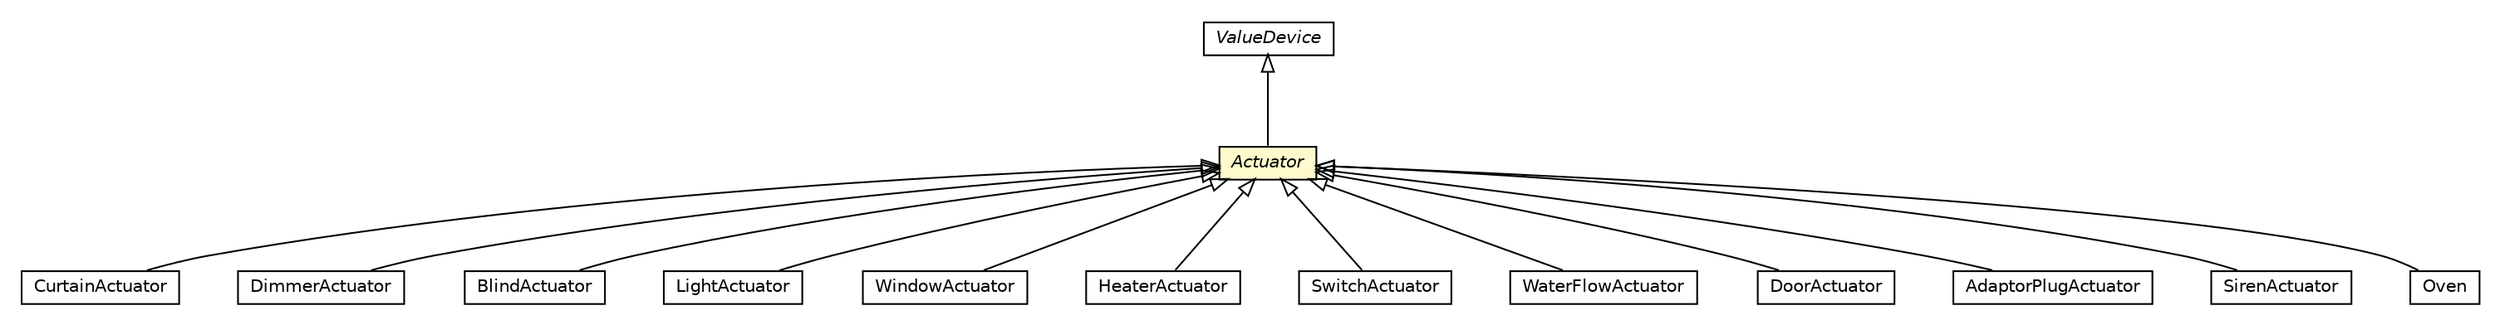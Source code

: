 #!/usr/local/bin/dot
#
# Class diagram 
# Generated by UMLGraph version R5_6-24-gf6e263 (http://www.umlgraph.org/)
#

digraph G {
	edge [fontname="Helvetica",fontsize=10,labelfontname="Helvetica",labelfontsize=10];
	node [fontname="Helvetica",fontsize=10,shape=plaintext];
	nodesep=0.25;
	ranksep=0.5;
	// org.universAAL.ontology.device.ValueDevice
	c1940739 [label=<<table title="org.universAAL.ontology.device.ValueDevice" border="0" cellborder="1" cellspacing="0" cellpadding="2" port="p" href="./ValueDevice.html">
		<tr><td><table border="0" cellspacing="0" cellpadding="1">
<tr><td align="center" balign="center"><font face="Helvetica-Oblique"> ValueDevice </font></td></tr>
		</table></td></tr>
		</table>>, URL="./ValueDevice.html", fontname="Helvetica", fontcolor="black", fontsize=10.0];
	// org.universAAL.ontology.device.CurtainActuator
	c1940750 [label=<<table title="org.universAAL.ontology.device.CurtainActuator" border="0" cellborder="1" cellspacing="0" cellpadding="2" port="p" href="./CurtainActuator.html">
		<tr><td><table border="0" cellspacing="0" cellpadding="1">
<tr><td align="center" balign="center"> CurtainActuator </td></tr>
		</table></td></tr>
		</table>>, URL="./CurtainActuator.html", fontname="Helvetica", fontcolor="black", fontsize=10.0];
	// org.universAAL.ontology.device.DimmerActuator
	c1940753 [label=<<table title="org.universAAL.ontology.device.DimmerActuator" border="0" cellborder="1" cellspacing="0" cellpadding="2" port="p" href="./DimmerActuator.html">
		<tr><td><table border="0" cellspacing="0" cellpadding="1">
<tr><td align="center" balign="center"> DimmerActuator </td></tr>
		</table></td></tr>
		</table>>, URL="./DimmerActuator.html", fontname="Helvetica", fontcolor="black", fontsize=10.0];
	// org.universAAL.ontology.device.BlindActuator
	c1940756 [label=<<table title="org.universAAL.ontology.device.BlindActuator" border="0" cellborder="1" cellspacing="0" cellpadding="2" port="p" href="./BlindActuator.html">
		<tr><td><table border="0" cellspacing="0" cellpadding="1">
<tr><td align="center" balign="center"> BlindActuator </td></tr>
		</table></td></tr>
		</table>>, URL="./BlindActuator.html", fontname="Helvetica", fontcolor="black", fontsize=10.0];
	// org.universAAL.ontology.device.LightActuator
	c1940757 [label=<<table title="org.universAAL.ontology.device.LightActuator" border="0" cellborder="1" cellspacing="0" cellpadding="2" port="p" href="./LightActuator.html">
		<tr><td><table border="0" cellspacing="0" cellpadding="1">
<tr><td align="center" balign="center"> LightActuator </td></tr>
		</table></td></tr>
		</table>>, URL="./LightActuator.html", fontname="Helvetica", fontcolor="black", fontsize=10.0];
	// org.universAAL.ontology.device.Actuator
	c1940760 [label=<<table title="org.universAAL.ontology.device.Actuator" border="0" cellborder="1" cellspacing="0" cellpadding="2" port="p" bgcolor="lemonChiffon" href="./Actuator.html">
		<tr><td><table border="0" cellspacing="0" cellpadding="1">
<tr><td align="center" balign="center"><font face="Helvetica-Oblique"> Actuator </font></td></tr>
		</table></td></tr>
		</table>>, URL="./Actuator.html", fontname="Helvetica", fontcolor="black", fontsize=10.0];
	// org.universAAL.ontology.device.WindowActuator
	c1940763 [label=<<table title="org.universAAL.ontology.device.WindowActuator" border="0" cellborder="1" cellspacing="0" cellpadding="2" port="p" href="./WindowActuator.html">
		<tr><td><table border="0" cellspacing="0" cellpadding="1">
<tr><td align="center" balign="center"> WindowActuator </td></tr>
		</table></td></tr>
		</table>>, URL="./WindowActuator.html", fontname="Helvetica", fontcolor="black", fontsize=10.0];
	// org.universAAL.ontology.device.HeaterActuator
	c1940765 [label=<<table title="org.universAAL.ontology.device.HeaterActuator" border="0" cellborder="1" cellspacing="0" cellpadding="2" port="p" href="./HeaterActuator.html">
		<tr><td><table border="0" cellspacing="0" cellpadding="1">
<tr><td align="center" balign="center"> HeaterActuator </td></tr>
		</table></td></tr>
		</table>>, URL="./HeaterActuator.html", fontname="Helvetica", fontcolor="black", fontsize=10.0];
	// org.universAAL.ontology.device.SwitchActuator
	c1940766 [label=<<table title="org.universAAL.ontology.device.SwitchActuator" border="0" cellborder="1" cellspacing="0" cellpadding="2" port="p" href="./SwitchActuator.html">
		<tr><td><table border="0" cellspacing="0" cellpadding="1">
<tr><td align="center" balign="center"> SwitchActuator </td></tr>
		</table></td></tr>
		</table>>, URL="./SwitchActuator.html", fontname="Helvetica", fontcolor="black", fontsize=10.0];
	// org.universAAL.ontology.device.WaterFlowActuator
	c1940768 [label=<<table title="org.universAAL.ontology.device.WaterFlowActuator" border="0" cellborder="1" cellspacing="0" cellpadding="2" port="p" href="./WaterFlowActuator.html">
		<tr><td><table border="0" cellspacing="0" cellpadding="1">
<tr><td align="center" balign="center"> WaterFlowActuator </td></tr>
		</table></td></tr>
		</table>>, URL="./WaterFlowActuator.html", fontname="Helvetica", fontcolor="black", fontsize=10.0];
	// org.universAAL.ontology.device.DoorActuator
	c1940782 [label=<<table title="org.universAAL.ontology.device.DoorActuator" border="0" cellborder="1" cellspacing="0" cellpadding="2" port="p" href="./DoorActuator.html">
		<tr><td><table border="0" cellspacing="0" cellpadding="1">
<tr><td align="center" balign="center"> DoorActuator </td></tr>
		</table></td></tr>
		</table>>, URL="./DoorActuator.html", fontname="Helvetica", fontcolor="black", fontsize=10.0];
	// org.universAAL.ontology.activityhub.ext.AdaptorPlugActuator
	c1940883 [label=<<table title="org.universAAL.ontology.activityhub.ext.AdaptorPlugActuator" border="0" cellborder="1" cellspacing="0" cellpadding="2" port="p" href="../activityhub/ext/AdaptorPlugActuator.html">
		<tr><td><table border="0" cellspacing="0" cellpadding="1">
<tr><td align="center" balign="center"> AdaptorPlugActuator </td></tr>
		</table></td></tr>
		</table>>, URL="../activityhub/ext/AdaptorPlugActuator.html", fontname="Helvetica", fontcolor="black", fontsize=10.0];
	// org.universAAL.ontology.device.home.SirenActuator
	c1940914 [label=<<table title="org.universAAL.ontology.device.home.SirenActuator" border="0" cellborder="1" cellspacing="0" cellpadding="2" port="p" href="./home/SirenActuator.html">
		<tr><td><table border="0" cellspacing="0" cellpadding="1">
<tr><td align="center" balign="center"> SirenActuator </td></tr>
		</table></td></tr>
		</table>>, URL="./home/SirenActuator.html", fontname="Helvetica", fontcolor="black", fontsize=10.0];
	// org.universAAL.ontology.device.home.Oven
	c1940915 [label=<<table title="org.universAAL.ontology.device.home.Oven" border="0" cellborder="1" cellspacing="0" cellpadding="2" port="p" href="./home/Oven.html">
		<tr><td><table border="0" cellspacing="0" cellpadding="1">
<tr><td align="center" balign="center"> Oven </td></tr>
		</table></td></tr>
		</table>>, URL="./home/Oven.html", fontname="Helvetica", fontcolor="black", fontsize=10.0];
	//org.universAAL.ontology.device.CurtainActuator extends org.universAAL.ontology.device.Actuator
	c1940760:p -> c1940750:p [dir=back,arrowtail=empty];
	//org.universAAL.ontology.device.DimmerActuator extends org.universAAL.ontology.device.Actuator
	c1940760:p -> c1940753:p [dir=back,arrowtail=empty];
	//org.universAAL.ontology.device.BlindActuator extends org.universAAL.ontology.device.Actuator
	c1940760:p -> c1940756:p [dir=back,arrowtail=empty];
	//org.universAAL.ontology.device.LightActuator extends org.universAAL.ontology.device.Actuator
	c1940760:p -> c1940757:p [dir=back,arrowtail=empty];
	//org.universAAL.ontology.device.Actuator extends org.universAAL.ontology.device.ValueDevice
	c1940739:p -> c1940760:p [dir=back,arrowtail=empty];
	//org.universAAL.ontology.device.WindowActuator extends org.universAAL.ontology.device.Actuator
	c1940760:p -> c1940763:p [dir=back,arrowtail=empty];
	//org.universAAL.ontology.device.HeaterActuator extends org.universAAL.ontology.device.Actuator
	c1940760:p -> c1940765:p [dir=back,arrowtail=empty];
	//org.universAAL.ontology.device.SwitchActuator extends org.universAAL.ontology.device.Actuator
	c1940760:p -> c1940766:p [dir=back,arrowtail=empty];
	//org.universAAL.ontology.device.WaterFlowActuator extends org.universAAL.ontology.device.Actuator
	c1940760:p -> c1940768:p [dir=back,arrowtail=empty];
	//org.universAAL.ontology.device.DoorActuator extends org.universAAL.ontology.device.Actuator
	c1940760:p -> c1940782:p [dir=back,arrowtail=empty];
	//org.universAAL.ontology.activityhub.ext.AdaptorPlugActuator extends org.universAAL.ontology.device.Actuator
	c1940760:p -> c1940883:p [dir=back,arrowtail=empty];
	//org.universAAL.ontology.device.home.SirenActuator extends org.universAAL.ontology.device.Actuator
	c1940760:p -> c1940914:p [dir=back,arrowtail=empty];
	//org.universAAL.ontology.device.home.Oven extends org.universAAL.ontology.device.Actuator
	c1940760:p -> c1940915:p [dir=back,arrowtail=empty];
}

